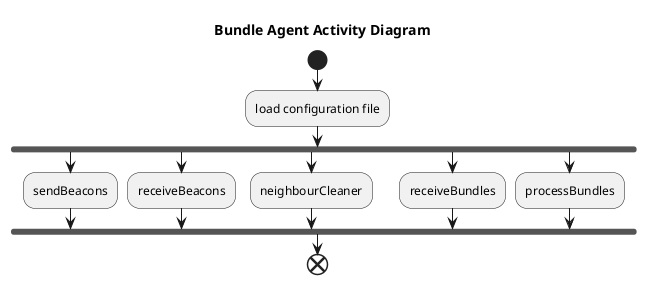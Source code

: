 @startuml
title Bundle Agent Activity Diagram
start
:load configuration file;
fork
	:sendBeacons;
fork again
	:receiveBeacons;
fork again
	:neighbourCleaner;
fork again
	:receiveBundles;
fork again
	:processBundles;
end fork
end
@enduml